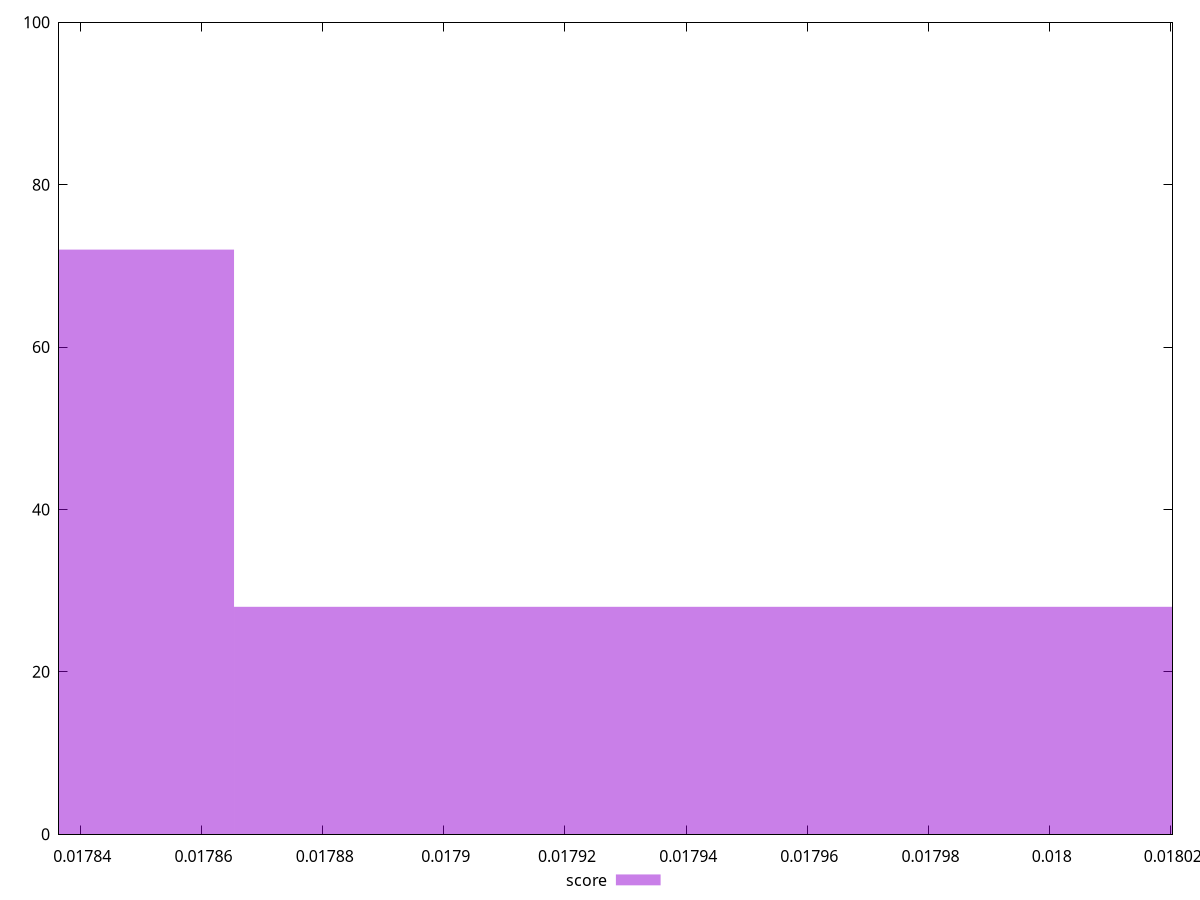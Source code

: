reset

$score <<EOF
0.01795699535145365 28
0.017773760705010244 72
EOF

set key outside below
set boxwidth 0.00018323464644340459
set xrange [0.01783648779851399:0.01802027229989761]
set yrange [0:100]
set style fill transparent solid 0.5 noborder
set terminal svg size 640, 490 enhanced background rgb 'white'
set output "report_00007_2020-12-11T15:55:29.892Z/total-byte-weight/samples/pages+cached+nointeractive/score/histogram.svg"

plot $score title "score" with boxes

reset
